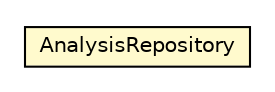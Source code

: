 #!/usr/local/bin/dot
#
# Class diagram 
# Generated by UMLGraph version 5.1 (http://www.umlgraph.org/)
#

digraph G {
	edge [fontname="Helvetica",fontsize=10,labelfontname="Helvetica",labelfontsize=10];
	node [fontname="Helvetica",fontsize=10,shape=plaintext];
	nodesep=0.25;
	ranksep=0.5;
	// org.androidtransfuse.analysis.repository.AnalysisRepository
	c28528 [label=<<table title="org.androidtransfuse.analysis.repository.AnalysisRepository" border="0" cellborder="1" cellspacing="0" cellpadding="2" port="p" bgcolor="lemonChiffon" href="./AnalysisRepository.html">
		<tr><td><table border="0" cellspacing="0" cellpadding="1">
<tr><td align="center" balign="center"> AnalysisRepository </td></tr>
		</table></td></tr>
		</table>>, fontname="Helvetica", fontcolor="black", fontsize=10.0];
}

